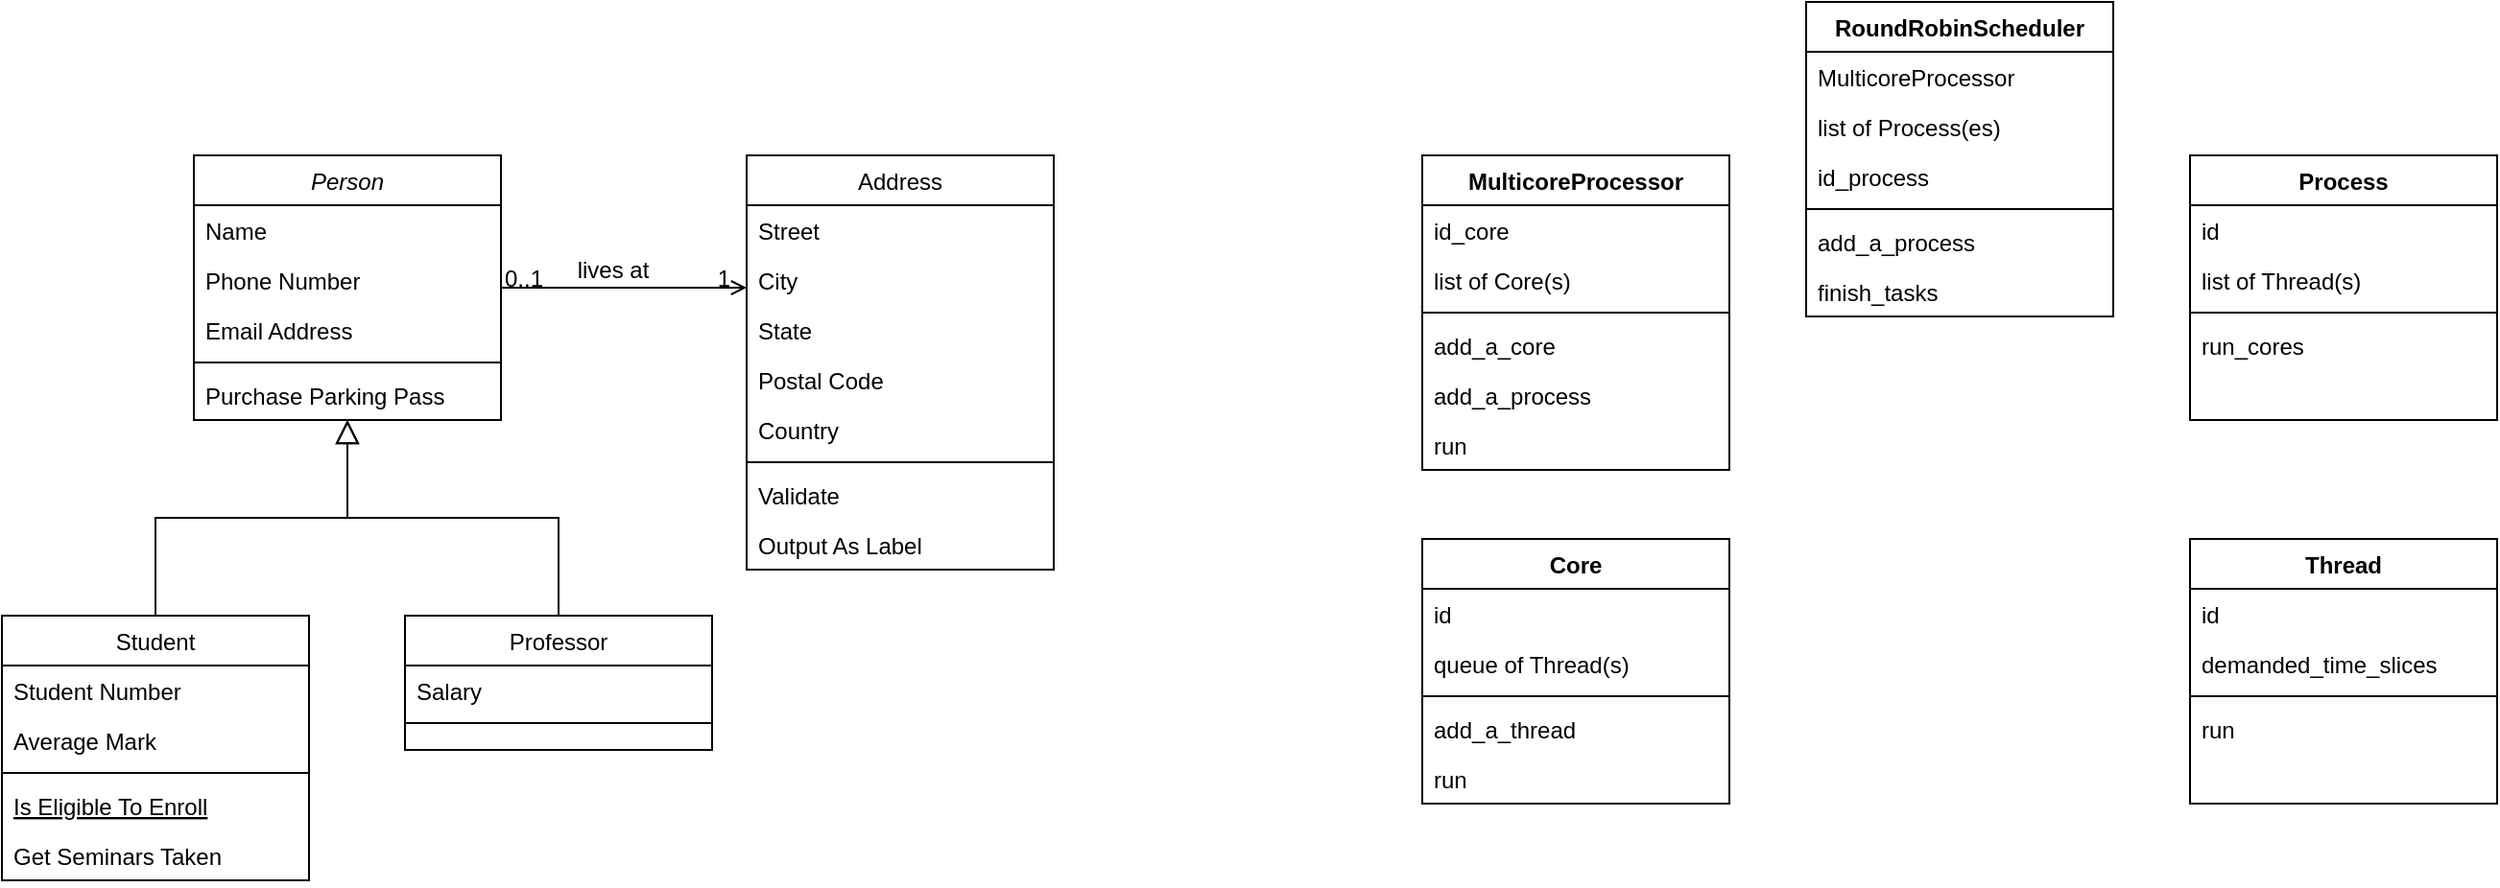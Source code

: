 <mxfile version="16.4.0" type="device"><diagram id="C5RBs43oDa-KdzZeNtuy" name="Class Diagram"><mxGraphModel dx="874" dy="384" grid="1" gridSize="10" guides="1" tooltips="1" connect="1" arrows="1" fold="1" page="1" pageScale="1.2" pageWidth="827" pageHeight="1169" math="0" shadow="0"><root><mxCell id="WIyWlLk6GJQsqaUBKTNV-0"/><mxCell id="WIyWlLk6GJQsqaUBKTNV-1" parent="WIyWlLk6GJQsqaUBKTNV-0"/><mxCell id="l9SJQNnKqWajze9fkmym-5" value="Process" style="swimlane;fontStyle=1;align=center;verticalAlign=top;childLayout=stackLayout;horizontal=1;startSize=26;horizontalStack=0;resizeParent=1;resizeLast=0;collapsible=1;marginBottom=0;rounded=0;shadow=0;strokeWidth=1;" vertex="1" parent="WIyWlLk6GJQsqaUBKTNV-1"><mxGeometry x="1520" y="120" width="160" height="138" as="geometry"><mxRectangle x="220" y="120" width="160" height="26" as="alternateBounds"/></mxGeometry></mxCell><mxCell id="l9SJQNnKqWajze9fkmym-6" value="id" style="text;align=left;verticalAlign=top;spacingLeft=4;spacingRight=4;overflow=hidden;rotatable=0;points=[[0,0.5],[1,0.5]];portConstraint=eastwest;" vertex="1" parent="l9SJQNnKqWajze9fkmym-5"><mxGeometry y="26" width="160" height="26" as="geometry"/></mxCell><mxCell id="Y40WthDbLI8YEWRlgVv2-37" value="list of Thread(s)" style="text;align=left;verticalAlign=top;spacingLeft=4;spacingRight=4;overflow=hidden;rotatable=0;points=[[0,0.5],[1,0.5]];portConstraint=eastwest;" vertex="1" parent="l9SJQNnKqWajze9fkmym-5"><mxGeometry y="52" width="160" height="26" as="geometry"/></mxCell><mxCell id="l9SJQNnKqWajze9fkmym-7" value="" style="line;html=1;strokeWidth=1;align=left;verticalAlign=middle;spacingTop=-1;spacingLeft=3;spacingRight=3;rotatable=0;labelPosition=right;points=[];portConstraint=eastwest;" vertex="1" parent="l9SJQNnKqWajze9fkmym-5"><mxGeometry y="78" width="160" height="8" as="geometry"/></mxCell><mxCell id="l9SJQNnKqWajze9fkmym-8" value="run_cores" style="text;align=left;verticalAlign=top;spacingLeft=4;spacingRight=4;overflow=hidden;rotatable=0;points=[[0,0.5],[1,0.5]];portConstraint=eastwest;" vertex="1" parent="l9SJQNnKqWajze9fkmym-5"><mxGeometry y="86" width="160" height="26" as="geometry"/></mxCell><mxCell id="l9SJQNnKqWajze9fkmym-9" value="Thread" style="swimlane;fontStyle=1;align=center;verticalAlign=top;childLayout=stackLayout;horizontal=1;startSize=26;horizontalStack=0;resizeParent=1;resizeLast=0;collapsible=1;marginBottom=0;rounded=0;shadow=0;strokeWidth=1;" vertex="1" parent="WIyWlLk6GJQsqaUBKTNV-1"><mxGeometry x="1520" y="320" width="160" height="138" as="geometry"><mxRectangle x="220" y="120" width="160" height="26" as="alternateBounds"/></mxGeometry></mxCell><mxCell id="Y40WthDbLI8YEWRlgVv2-36" value="id" style="text;align=left;verticalAlign=top;spacingLeft=4;spacingRight=4;overflow=hidden;rotatable=0;points=[[0,0.5],[1,0.5]];portConstraint=eastwest;" vertex="1" parent="l9SJQNnKqWajze9fkmym-9"><mxGeometry y="26" width="160" height="26" as="geometry"/></mxCell><mxCell id="l9SJQNnKqWajze9fkmym-10" value="demanded_time_slices" style="text;align=left;verticalAlign=top;spacingLeft=4;spacingRight=4;overflow=hidden;rotatable=0;points=[[0,0.5],[1,0.5]];portConstraint=eastwest;" vertex="1" parent="l9SJQNnKqWajze9fkmym-9"><mxGeometry y="52" width="160" height="26" as="geometry"/></mxCell><mxCell id="l9SJQNnKqWajze9fkmym-11" value="" style="line;html=1;strokeWidth=1;align=left;verticalAlign=middle;spacingTop=-1;spacingLeft=3;spacingRight=3;rotatable=0;labelPosition=right;points=[];portConstraint=eastwest;" vertex="1" parent="l9SJQNnKqWajze9fkmym-9"><mxGeometry y="78" width="160" height="8" as="geometry"/></mxCell><mxCell id="l9SJQNnKqWajze9fkmym-12" value="run" style="text;align=left;verticalAlign=top;spacingLeft=4;spacingRight=4;overflow=hidden;rotatable=0;points=[[0,0.5],[1,0.5]];portConstraint=eastwest;" vertex="1" parent="l9SJQNnKqWajze9fkmym-9"><mxGeometry y="86" width="160" height="26" as="geometry"/></mxCell><mxCell id="l9SJQNnKqWajze9fkmym-13" value="Core" style="swimlane;fontStyle=1;align=center;verticalAlign=top;childLayout=stackLayout;horizontal=1;startSize=26;horizontalStack=0;resizeParent=1;resizeLast=0;collapsible=1;marginBottom=0;rounded=0;shadow=0;strokeWidth=1;" vertex="1" parent="WIyWlLk6GJQsqaUBKTNV-1"><mxGeometry x="1120" y="320" width="160" height="138" as="geometry"><mxRectangle x="220" y="120" width="160" height="26" as="alternateBounds"/></mxGeometry></mxCell><mxCell id="l9SJQNnKqWajze9fkmym-14" value="id" style="text;align=left;verticalAlign=top;spacingLeft=4;spacingRight=4;overflow=hidden;rotatable=0;points=[[0,0.5],[1,0.5]];portConstraint=eastwest;" vertex="1" parent="l9SJQNnKqWajze9fkmym-13"><mxGeometry y="26" width="160" height="26" as="geometry"/></mxCell><mxCell id="Y40WthDbLI8YEWRlgVv2-38" value="queue of Thread(s)" style="text;align=left;verticalAlign=top;spacingLeft=4;spacingRight=4;overflow=hidden;rotatable=0;points=[[0,0.5],[1,0.5]];portConstraint=eastwest;" vertex="1" parent="l9SJQNnKqWajze9fkmym-13"><mxGeometry y="52" width="160" height="26" as="geometry"/></mxCell><mxCell id="l9SJQNnKqWajze9fkmym-15" value="" style="line;html=1;strokeWidth=1;align=left;verticalAlign=middle;spacingTop=-1;spacingLeft=3;spacingRight=3;rotatable=0;labelPosition=right;points=[];portConstraint=eastwest;" vertex="1" parent="l9SJQNnKqWajze9fkmym-13"><mxGeometry y="78" width="160" height="8" as="geometry"/></mxCell><mxCell id="l9SJQNnKqWajze9fkmym-16" value="add_a_thread" style="text;align=left;verticalAlign=top;spacingLeft=4;spacingRight=4;overflow=hidden;rotatable=0;points=[[0,0.5],[1,0.5]];portConstraint=eastwest;" vertex="1" parent="l9SJQNnKqWajze9fkmym-13"><mxGeometry y="86" width="160" height="26" as="geometry"/></mxCell><mxCell id="Y40WthDbLI8YEWRlgVv2-42" value="run" style="text;align=left;verticalAlign=top;spacingLeft=4;spacingRight=4;overflow=hidden;rotatable=0;points=[[0,0.5],[1,0.5]];portConstraint=eastwest;" vertex="1" parent="l9SJQNnKqWajze9fkmym-13"><mxGeometry y="112" width="160" height="26" as="geometry"/></mxCell><mxCell id="l9SJQNnKqWajze9fkmym-17" value="MulticoreProcessor" style="swimlane;fontStyle=1;align=center;verticalAlign=top;childLayout=stackLayout;horizontal=1;startSize=26;horizontalStack=0;resizeParent=1;resizeLast=0;collapsible=1;marginBottom=0;rounded=0;shadow=0;strokeWidth=1;" vertex="1" parent="WIyWlLk6GJQsqaUBKTNV-1"><mxGeometry x="1120" y="120" width="160" height="164" as="geometry"><mxRectangle x="220" y="120" width="160" height="26" as="alternateBounds"/></mxGeometry></mxCell><mxCell id="l9SJQNnKqWajze9fkmym-18" value="id_core" style="text;align=left;verticalAlign=top;spacingLeft=4;spacingRight=4;overflow=hidden;rotatable=0;points=[[0,0.5],[1,0.5]];portConstraint=eastwest;" vertex="1" parent="l9SJQNnKqWajze9fkmym-17"><mxGeometry y="26" width="160" height="26" as="geometry"/></mxCell><mxCell id="AcQK_En6jiQIHSRpdATU-1" value="list of Core(s)" style="text;align=left;verticalAlign=top;spacingLeft=4;spacingRight=4;overflow=hidden;rotatable=0;points=[[0,0.5],[1,0.5]];portConstraint=eastwest;" vertex="1" parent="l9SJQNnKqWajze9fkmym-17"><mxGeometry y="52" width="160" height="26" as="geometry"/></mxCell><mxCell id="l9SJQNnKqWajze9fkmym-19" value="" style="line;html=1;strokeWidth=1;align=left;verticalAlign=middle;spacingTop=-1;spacingLeft=3;spacingRight=3;rotatable=0;labelPosition=right;points=[];portConstraint=eastwest;" vertex="1" parent="l9SJQNnKqWajze9fkmym-17"><mxGeometry y="78" width="160" height="8" as="geometry"/></mxCell><mxCell id="AcQK_En6jiQIHSRpdATU-0" value="add_a_core" style="text;align=left;verticalAlign=top;spacingLeft=4;spacingRight=4;overflow=hidden;rotatable=0;points=[[0,0.5],[1,0.5]];portConstraint=eastwest;" vertex="1" parent="l9SJQNnKqWajze9fkmym-17"><mxGeometry y="86" width="160" height="26" as="geometry"/></mxCell><mxCell id="l9SJQNnKqWajze9fkmym-20" value="add_a_process" style="text;align=left;verticalAlign=top;spacingLeft=4;spacingRight=4;overflow=hidden;rotatable=0;points=[[0,0.5],[1,0.5]];portConstraint=eastwest;" vertex="1" parent="l9SJQNnKqWajze9fkmym-17"><mxGeometry y="112" width="160" height="26" as="geometry"/></mxCell><mxCell id="Y40WthDbLI8YEWRlgVv2-41" value="run" style="text;align=left;verticalAlign=top;spacingLeft=4;spacingRight=4;overflow=hidden;rotatable=0;points=[[0,0.5],[1,0.5]];portConstraint=eastwest;" vertex="1" parent="l9SJQNnKqWajze9fkmym-17"><mxGeometry y="138" width="160" height="26" as="geometry"/></mxCell><mxCell id="Y40WthDbLI8YEWRlgVv2-0" value="Person" style="swimlane;fontStyle=2;align=center;verticalAlign=top;childLayout=stackLayout;horizontal=1;startSize=26;horizontalStack=0;resizeParent=1;resizeLast=0;collapsible=1;marginBottom=0;rounded=0;shadow=0;strokeWidth=1;" vertex="1" parent="WIyWlLk6GJQsqaUBKTNV-1"><mxGeometry x="480" y="120" width="160" height="138" as="geometry"><mxRectangle x="230" y="140" width="160" height="26" as="alternateBounds"/></mxGeometry></mxCell><mxCell id="Y40WthDbLI8YEWRlgVv2-1" value="Name" style="text;align=left;verticalAlign=top;spacingLeft=4;spacingRight=4;overflow=hidden;rotatable=0;points=[[0,0.5],[1,0.5]];portConstraint=eastwest;" vertex="1" parent="Y40WthDbLI8YEWRlgVv2-0"><mxGeometry y="26" width="160" height="26" as="geometry"/></mxCell><mxCell id="Y40WthDbLI8YEWRlgVv2-2" value="Phone Number" style="text;align=left;verticalAlign=top;spacingLeft=4;spacingRight=4;overflow=hidden;rotatable=0;points=[[0,0.5],[1,0.5]];portConstraint=eastwest;rounded=0;shadow=0;html=0;" vertex="1" parent="Y40WthDbLI8YEWRlgVv2-0"><mxGeometry y="52" width="160" height="26" as="geometry"/></mxCell><mxCell id="Y40WthDbLI8YEWRlgVv2-3" value="Email Address" style="text;align=left;verticalAlign=top;spacingLeft=4;spacingRight=4;overflow=hidden;rotatable=0;points=[[0,0.5],[1,0.5]];portConstraint=eastwest;rounded=0;shadow=0;html=0;" vertex="1" parent="Y40WthDbLI8YEWRlgVv2-0"><mxGeometry y="78" width="160" height="26" as="geometry"/></mxCell><mxCell id="Y40WthDbLI8YEWRlgVv2-4" value="" style="line;html=1;strokeWidth=1;align=left;verticalAlign=middle;spacingTop=-1;spacingLeft=3;spacingRight=3;rotatable=0;labelPosition=right;points=[];portConstraint=eastwest;" vertex="1" parent="Y40WthDbLI8YEWRlgVv2-0"><mxGeometry y="104" width="160" height="8" as="geometry"/></mxCell><mxCell id="Y40WthDbLI8YEWRlgVv2-5" value="Purchase Parking Pass" style="text;align=left;verticalAlign=top;spacingLeft=4;spacingRight=4;overflow=hidden;rotatable=0;points=[[0,0.5],[1,0.5]];portConstraint=eastwest;" vertex="1" parent="Y40WthDbLI8YEWRlgVv2-0"><mxGeometry y="112" width="160" height="26" as="geometry"/></mxCell><mxCell id="Y40WthDbLI8YEWRlgVv2-6" value="Student" style="swimlane;fontStyle=0;align=center;verticalAlign=top;childLayout=stackLayout;horizontal=1;startSize=26;horizontalStack=0;resizeParent=1;resizeLast=0;collapsible=1;marginBottom=0;rounded=0;shadow=0;strokeWidth=1;" vertex="1" parent="WIyWlLk6GJQsqaUBKTNV-1"><mxGeometry x="380" y="360" width="160" height="138" as="geometry"><mxRectangle x="130" y="380" width="160" height="26" as="alternateBounds"/></mxGeometry></mxCell><mxCell id="Y40WthDbLI8YEWRlgVv2-7" value="Student Number" style="text;align=left;verticalAlign=top;spacingLeft=4;spacingRight=4;overflow=hidden;rotatable=0;points=[[0,0.5],[1,0.5]];portConstraint=eastwest;" vertex="1" parent="Y40WthDbLI8YEWRlgVv2-6"><mxGeometry y="26" width="160" height="26" as="geometry"/></mxCell><mxCell id="Y40WthDbLI8YEWRlgVv2-8" value="Average Mark" style="text;align=left;verticalAlign=top;spacingLeft=4;spacingRight=4;overflow=hidden;rotatable=0;points=[[0,0.5],[1,0.5]];portConstraint=eastwest;rounded=0;shadow=0;html=0;" vertex="1" parent="Y40WthDbLI8YEWRlgVv2-6"><mxGeometry y="52" width="160" height="26" as="geometry"/></mxCell><mxCell id="Y40WthDbLI8YEWRlgVv2-9" value="" style="line;html=1;strokeWidth=1;align=left;verticalAlign=middle;spacingTop=-1;spacingLeft=3;spacingRight=3;rotatable=0;labelPosition=right;points=[];portConstraint=eastwest;" vertex="1" parent="Y40WthDbLI8YEWRlgVv2-6"><mxGeometry y="78" width="160" height="8" as="geometry"/></mxCell><mxCell id="Y40WthDbLI8YEWRlgVv2-10" value="Is Eligible To Enroll" style="text;align=left;verticalAlign=top;spacingLeft=4;spacingRight=4;overflow=hidden;rotatable=0;points=[[0,0.5],[1,0.5]];portConstraint=eastwest;fontStyle=4" vertex="1" parent="Y40WthDbLI8YEWRlgVv2-6"><mxGeometry y="86" width="160" height="26" as="geometry"/></mxCell><mxCell id="Y40WthDbLI8YEWRlgVv2-11" value="Get Seminars Taken" style="text;align=left;verticalAlign=top;spacingLeft=4;spacingRight=4;overflow=hidden;rotatable=0;points=[[0,0.5],[1,0.5]];portConstraint=eastwest;" vertex="1" parent="Y40WthDbLI8YEWRlgVv2-6"><mxGeometry y="112" width="160" height="26" as="geometry"/></mxCell><mxCell id="Y40WthDbLI8YEWRlgVv2-12" value="" style="endArrow=block;endSize=10;endFill=0;shadow=0;strokeWidth=1;rounded=0;edgeStyle=elbowEdgeStyle;elbow=vertical;" edge="1" parent="WIyWlLk6GJQsqaUBKTNV-1" source="Y40WthDbLI8YEWRlgVv2-6" target="Y40WthDbLI8YEWRlgVv2-0"><mxGeometry width="160" relative="1" as="geometry"><mxPoint x="460" y="203" as="sourcePoint"/><mxPoint x="460" y="203" as="targetPoint"/></mxGeometry></mxCell><mxCell id="Y40WthDbLI8YEWRlgVv2-13" value="Professor" style="swimlane;fontStyle=0;align=center;verticalAlign=top;childLayout=stackLayout;horizontal=1;startSize=26;horizontalStack=0;resizeParent=1;resizeLast=0;collapsible=1;marginBottom=0;rounded=0;shadow=0;strokeWidth=1;" vertex="1" parent="WIyWlLk6GJQsqaUBKTNV-1"><mxGeometry x="590" y="360" width="160" height="70" as="geometry"><mxRectangle x="340" y="380" width="170" height="26" as="alternateBounds"/></mxGeometry></mxCell><mxCell id="Y40WthDbLI8YEWRlgVv2-14" value="Salary" style="text;align=left;verticalAlign=top;spacingLeft=4;spacingRight=4;overflow=hidden;rotatable=0;points=[[0,0.5],[1,0.5]];portConstraint=eastwest;" vertex="1" parent="Y40WthDbLI8YEWRlgVv2-13"><mxGeometry y="26" width="160" height="26" as="geometry"/></mxCell><mxCell id="Y40WthDbLI8YEWRlgVv2-15" value="" style="line;html=1;strokeWidth=1;align=left;verticalAlign=middle;spacingTop=-1;spacingLeft=3;spacingRight=3;rotatable=0;labelPosition=right;points=[];portConstraint=eastwest;" vertex="1" parent="Y40WthDbLI8YEWRlgVv2-13"><mxGeometry y="52" width="160" height="8" as="geometry"/></mxCell><mxCell id="Y40WthDbLI8YEWRlgVv2-16" value="" style="endArrow=block;endSize=10;endFill=0;shadow=0;strokeWidth=1;rounded=0;edgeStyle=elbowEdgeStyle;elbow=vertical;" edge="1" parent="WIyWlLk6GJQsqaUBKTNV-1" source="Y40WthDbLI8YEWRlgVv2-13" target="Y40WthDbLI8YEWRlgVv2-0"><mxGeometry width="160" relative="1" as="geometry"><mxPoint x="470" y="373" as="sourcePoint"/><mxPoint x="570" y="271" as="targetPoint"/></mxGeometry></mxCell><mxCell id="Y40WthDbLI8YEWRlgVv2-17" value="Address" style="swimlane;fontStyle=0;align=center;verticalAlign=top;childLayout=stackLayout;horizontal=1;startSize=26;horizontalStack=0;resizeParent=1;resizeLast=0;collapsible=1;marginBottom=0;rounded=0;shadow=0;strokeWidth=1;" vertex="1" parent="WIyWlLk6GJQsqaUBKTNV-1"><mxGeometry x="768" y="120" width="160" height="216" as="geometry"><mxRectangle x="550" y="140" width="160" height="26" as="alternateBounds"/></mxGeometry></mxCell><mxCell id="Y40WthDbLI8YEWRlgVv2-18" value="Street" style="text;align=left;verticalAlign=top;spacingLeft=4;spacingRight=4;overflow=hidden;rotatable=0;points=[[0,0.5],[1,0.5]];portConstraint=eastwest;" vertex="1" parent="Y40WthDbLI8YEWRlgVv2-17"><mxGeometry y="26" width="160" height="26" as="geometry"/></mxCell><mxCell id="Y40WthDbLI8YEWRlgVv2-19" value="City" style="text;align=left;verticalAlign=top;spacingLeft=4;spacingRight=4;overflow=hidden;rotatable=0;points=[[0,0.5],[1,0.5]];portConstraint=eastwest;rounded=0;shadow=0;html=0;" vertex="1" parent="Y40WthDbLI8YEWRlgVv2-17"><mxGeometry y="52" width="160" height="26" as="geometry"/></mxCell><mxCell id="Y40WthDbLI8YEWRlgVv2-20" value="State" style="text;align=left;verticalAlign=top;spacingLeft=4;spacingRight=4;overflow=hidden;rotatable=0;points=[[0,0.5],[1,0.5]];portConstraint=eastwest;rounded=0;shadow=0;html=0;" vertex="1" parent="Y40WthDbLI8YEWRlgVv2-17"><mxGeometry y="78" width="160" height="26" as="geometry"/></mxCell><mxCell id="Y40WthDbLI8YEWRlgVv2-21" value="Postal Code" style="text;align=left;verticalAlign=top;spacingLeft=4;spacingRight=4;overflow=hidden;rotatable=0;points=[[0,0.5],[1,0.5]];portConstraint=eastwest;rounded=0;shadow=0;html=0;" vertex="1" parent="Y40WthDbLI8YEWRlgVv2-17"><mxGeometry y="104" width="160" height="26" as="geometry"/></mxCell><mxCell id="Y40WthDbLI8YEWRlgVv2-22" value="Country" style="text;align=left;verticalAlign=top;spacingLeft=4;spacingRight=4;overflow=hidden;rotatable=0;points=[[0,0.5],[1,0.5]];portConstraint=eastwest;rounded=0;shadow=0;html=0;" vertex="1" parent="Y40WthDbLI8YEWRlgVv2-17"><mxGeometry y="130" width="160" height="26" as="geometry"/></mxCell><mxCell id="Y40WthDbLI8YEWRlgVv2-23" value="" style="line;html=1;strokeWidth=1;align=left;verticalAlign=middle;spacingTop=-1;spacingLeft=3;spacingRight=3;rotatable=0;labelPosition=right;points=[];portConstraint=eastwest;" vertex="1" parent="Y40WthDbLI8YEWRlgVv2-17"><mxGeometry y="156" width="160" height="8" as="geometry"/></mxCell><mxCell id="Y40WthDbLI8YEWRlgVv2-24" value="Validate" style="text;align=left;verticalAlign=top;spacingLeft=4;spacingRight=4;overflow=hidden;rotatable=0;points=[[0,0.5],[1,0.5]];portConstraint=eastwest;" vertex="1" parent="Y40WthDbLI8YEWRlgVv2-17"><mxGeometry y="164" width="160" height="26" as="geometry"/></mxCell><mxCell id="Y40WthDbLI8YEWRlgVv2-25" value="Output As Label" style="text;align=left;verticalAlign=top;spacingLeft=4;spacingRight=4;overflow=hidden;rotatable=0;points=[[0,0.5],[1,0.5]];portConstraint=eastwest;" vertex="1" parent="Y40WthDbLI8YEWRlgVv2-17"><mxGeometry y="190" width="160" height="26" as="geometry"/></mxCell><mxCell id="Y40WthDbLI8YEWRlgVv2-26" value="" style="endArrow=open;shadow=0;strokeWidth=1;rounded=0;endFill=1;edgeStyle=elbowEdgeStyle;elbow=vertical;" edge="1" parent="WIyWlLk6GJQsqaUBKTNV-1" source="Y40WthDbLI8YEWRlgVv2-0" target="Y40WthDbLI8YEWRlgVv2-17"><mxGeometry x="0.5" y="41" relative="1" as="geometry"><mxPoint x="640" y="192" as="sourcePoint"/><mxPoint x="800" y="192" as="targetPoint"/><mxPoint x="-40" y="32" as="offset"/></mxGeometry></mxCell><mxCell id="Y40WthDbLI8YEWRlgVv2-27" value="0..1" style="resizable=0;align=left;verticalAlign=bottom;labelBackgroundColor=none;fontSize=12;" connectable="0" vertex="1" parent="Y40WthDbLI8YEWRlgVv2-26"><mxGeometry x="-1" relative="1" as="geometry"><mxPoint y="4" as="offset"/></mxGeometry></mxCell><mxCell id="Y40WthDbLI8YEWRlgVv2-28" value="1" style="resizable=0;align=right;verticalAlign=bottom;labelBackgroundColor=none;fontSize=12;" connectable="0" vertex="1" parent="Y40WthDbLI8YEWRlgVv2-26"><mxGeometry x="1" relative="1" as="geometry"><mxPoint x="-7" y="4" as="offset"/></mxGeometry></mxCell><mxCell id="Y40WthDbLI8YEWRlgVv2-29" value="lives at" style="text;html=1;resizable=0;points=[];;align=center;verticalAlign=middle;labelBackgroundColor=none;rounded=0;shadow=0;strokeWidth=1;fontSize=12;" vertex="1" connectable="0" parent="Y40WthDbLI8YEWRlgVv2-26"><mxGeometry x="0.5" y="49" relative="1" as="geometry"><mxPoint x="-38" y="40" as="offset"/></mxGeometry></mxCell><mxCell id="Y40WthDbLI8YEWRlgVv2-31" value="RoundRobinScheduler" style="swimlane;fontStyle=1;align=center;verticalAlign=top;childLayout=stackLayout;horizontal=1;startSize=26;horizontalStack=0;resizeParent=1;resizeLast=0;collapsible=1;marginBottom=0;rounded=0;shadow=0;strokeWidth=1;" vertex="1" parent="WIyWlLk6GJQsqaUBKTNV-1"><mxGeometry x="1320" y="40" width="160" height="164" as="geometry"><mxRectangle x="220" y="120" width="160" height="26" as="alternateBounds"/></mxGeometry></mxCell><mxCell id="Y40WthDbLI8YEWRlgVv2-35" value="MulticoreProcessor" style="text;align=left;verticalAlign=top;spacingLeft=4;spacingRight=4;overflow=hidden;rotatable=0;points=[[0,0.5],[1,0.5]];portConstraint=eastwest;" vertex="1" parent="Y40WthDbLI8YEWRlgVv2-31"><mxGeometry y="26" width="160" height="26" as="geometry"/></mxCell><mxCell id="Y40WthDbLI8YEWRlgVv2-32" value="list of Process(es)" style="text;align=left;verticalAlign=top;spacingLeft=4;spacingRight=4;overflow=hidden;rotatable=0;points=[[0,0.5],[1,0.5]];portConstraint=eastwest;" vertex="1" parent="Y40WthDbLI8YEWRlgVv2-31"><mxGeometry y="52" width="160" height="26" as="geometry"/></mxCell><mxCell id="AcQK_En6jiQIHSRpdATU-2" value="id_process" style="text;align=left;verticalAlign=top;spacingLeft=4;spacingRight=4;overflow=hidden;rotatable=0;points=[[0,0.5],[1,0.5]];portConstraint=eastwest;" vertex="1" parent="Y40WthDbLI8YEWRlgVv2-31"><mxGeometry y="78" width="160" height="26" as="geometry"/></mxCell><mxCell id="Y40WthDbLI8YEWRlgVv2-33" value="" style="line;html=1;strokeWidth=1;align=left;verticalAlign=middle;spacingTop=-1;spacingLeft=3;spacingRight=3;rotatable=0;labelPosition=right;points=[];portConstraint=eastwest;" vertex="1" parent="Y40WthDbLI8YEWRlgVv2-31"><mxGeometry y="104" width="160" height="8" as="geometry"/></mxCell><mxCell id="Y40WthDbLI8YEWRlgVv2-34" value="add_a_process" style="text;align=left;verticalAlign=top;spacingLeft=4;spacingRight=4;overflow=hidden;rotatable=0;points=[[0,0.5],[1,0.5]];portConstraint=eastwest;" vertex="1" parent="Y40WthDbLI8YEWRlgVv2-31"><mxGeometry y="112" width="160" height="26" as="geometry"/></mxCell><mxCell id="Y40WthDbLI8YEWRlgVv2-40" value="finish_tasks" style="text;align=left;verticalAlign=top;spacingLeft=4;spacingRight=4;overflow=hidden;rotatable=0;points=[[0,0.5],[1,0.5]];portConstraint=eastwest;" vertex="1" parent="Y40WthDbLI8YEWRlgVv2-31"><mxGeometry y="138" width="160" height="26" as="geometry"/></mxCell></root></mxGraphModel></diagram></mxfile>